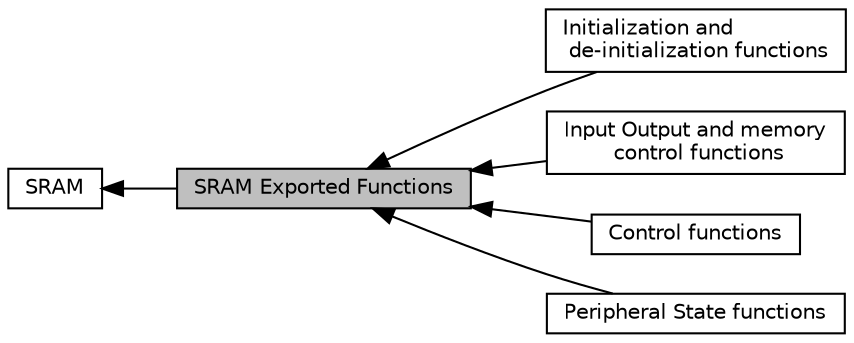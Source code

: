 digraph "SRAM Exported Functions"
{
  edge [fontname="Helvetica",fontsize="10",labelfontname="Helvetica",labelfontsize="10"];
  node [fontname="Helvetica",fontsize="10",shape=record];
  rankdir=LR;
  Node2 [label="Initialization and\l de-initialization functions",height=0.2,width=0.4,color="black", fillcolor="white", style="filled",URL="$group___s_r_a_m___exported___functions___group1.html"];
  Node3 [label="Input Output and memory\l control functions",height=0.2,width=0.4,color="black", fillcolor="white", style="filled",URL="$group___s_r_a_m___exported___functions___group2.html"];
  Node4 [label="Control functions",height=0.2,width=0.4,color="black", fillcolor="white", style="filled",URL="$group___s_r_a_m___exported___functions___group3.html"];
  Node5 [label="Peripheral State functions",height=0.2,width=0.4,color="black", fillcolor="white", style="filled",URL="$group___s_r_a_m___exported___functions___group4.html"];
  Node0 [label="SRAM Exported Functions",height=0.2,width=0.4,color="black", fillcolor="grey75", style="filled", fontcolor="black"];
  Node1 [label="SRAM",height=0.2,width=0.4,color="black", fillcolor="white", style="filled",URL="$group___s_r_a_m.html",tooltip="SRAM driver modules. "];
  Node1->Node0 [shape=plaintext, dir="back", style="solid"];
  Node0->Node2 [shape=plaintext, dir="back", style="solid"];
  Node0->Node3 [shape=plaintext, dir="back", style="solid"];
  Node0->Node4 [shape=plaintext, dir="back", style="solid"];
  Node0->Node5 [shape=plaintext, dir="back", style="solid"];
}
